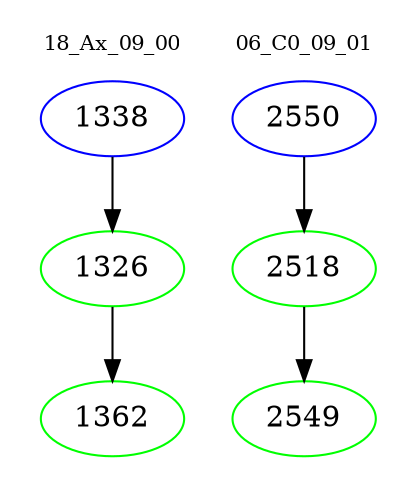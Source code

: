 digraph{
subgraph cluster_0 {
color = white
label = "18_Ax_09_00";
fontsize=10;
T0_1338 [label="1338", color="blue"]
T0_1338 -> T0_1326 [color="black"]
T0_1326 [label="1326", color="green"]
T0_1326 -> T0_1362 [color="black"]
T0_1362 [label="1362", color="green"]
}
subgraph cluster_1 {
color = white
label = "06_C0_09_01";
fontsize=10;
T1_2550 [label="2550", color="blue"]
T1_2550 -> T1_2518 [color="black"]
T1_2518 [label="2518", color="green"]
T1_2518 -> T1_2549 [color="black"]
T1_2549 [label="2549", color="green"]
}
}
